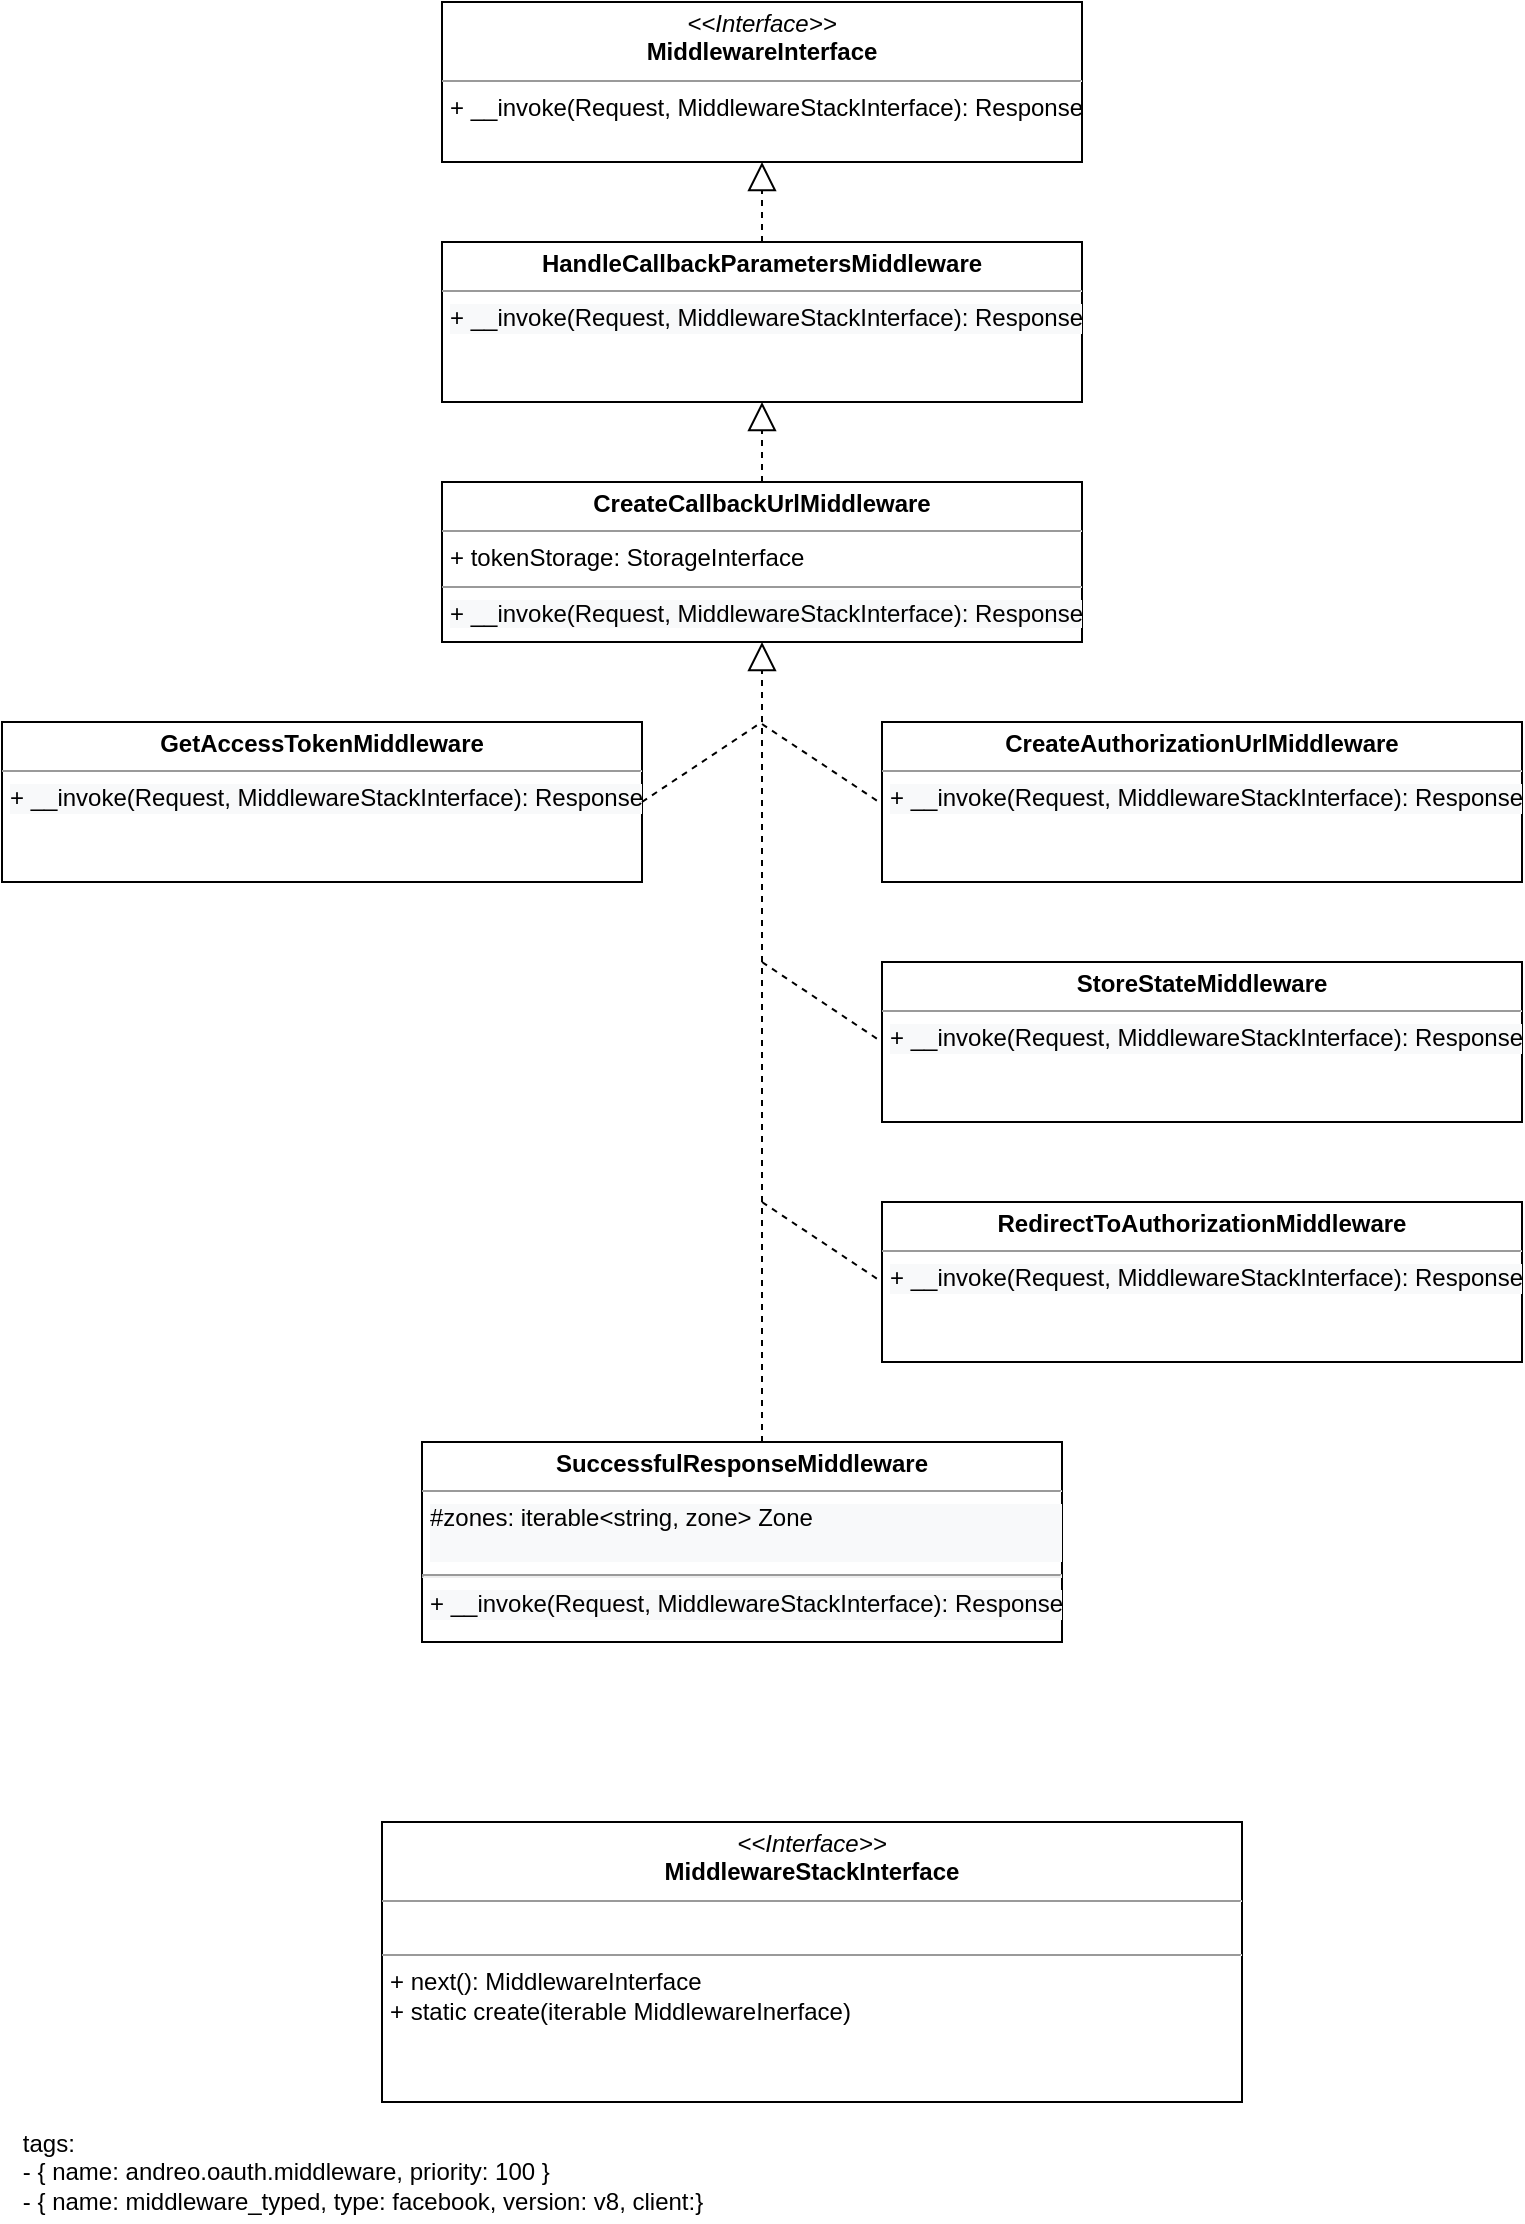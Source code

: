 <mxfile version="13.7.7" type="github" pages="4">
  <diagram id="qrGcWWRsO0BOdbryA6Jo" name="middleware">
    <mxGraphModel dx="1372" dy="774" grid="1" gridSize="10" guides="1" tooltips="1" connect="1" arrows="1" fold="1" page="1" pageScale="1" pageWidth="827" pageHeight="1169" math="0" shadow="0">
      <root>
        <mxCell id="0" />
        <mxCell id="1" parent="0" />
        <mxCell id="8NeAwoeYT95xqPQiHcfP-7" value="&lt;p style=&quot;margin: 0px ; margin-top: 4px ; text-align: center&quot;&gt;&lt;i&gt;&amp;lt;&amp;lt;Interface&amp;gt;&amp;gt;&lt;/i&gt;&lt;br&gt;&lt;b&gt;MiddlewareInterface&lt;/b&gt;&lt;/p&gt;&lt;hr size=&quot;1&quot;&gt;&lt;p style=&quot;margin: 0px ; margin-left: 4px&quot;&gt;&lt;span&gt;+ __invoke(&lt;/span&gt;&lt;span style=&quot;font-family: &amp;#34;helvetica&amp;#34;&quot;&gt;Request&lt;/span&gt;&lt;span&gt;,&amp;nbsp;&lt;/span&gt;&lt;span style=&quot;font-family: &amp;#34;helvetica&amp;#34;&quot;&gt;MiddlewareStackInterface&lt;/span&gt;&lt;span&gt;): Response&lt;/span&gt;&lt;/p&gt;&amp;nbsp;&amp;nbsp;&lt;p style=&quot;margin: 0px ; margin-left: 4px&quot;&gt;&lt;br&gt;&lt;/p&gt;" style="verticalAlign=top;align=left;overflow=fill;fontSize=12;fontFamily=Helvetica;html=1;" parent="1" vertex="1">
          <mxGeometry x="220" width="320" height="80" as="geometry" />
        </mxCell>
        <mxCell id="437Ta0UJ8jdZ3Wq3ndbt-1" value="&lt;p style=&quot;margin: 0px ; margin-top: 4px ; text-align: center&quot;&gt;&lt;b&gt;CreateAuthorizationUrlMiddleware&lt;/b&gt;&lt;/p&gt;&lt;hr size=&quot;1&quot;&gt;&lt;p style=&quot;margin: 0px ; margin-left: 4px&quot;&gt;&lt;/p&gt;&lt;p style=&quot;margin: 0px ; margin-left: 4px&quot;&gt;&lt;span style=&quot;color: rgb(0 , 0 , 0) ; font-family: &amp;#34;helvetica&amp;#34; ; font-size: 12px ; font-style: normal ; font-weight: 400 ; letter-spacing: normal ; text-align: left ; text-indent: 0px ; text-transform: none ; word-spacing: 0px ; background-color: rgb(248 , 249 , 250) ; float: none ; display: inline&quot;&gt;&lt;/span&gt;&lt;/p&gt;&lt;p style=&quot;color: rgb(0 , 0 , 0) ; font-family: &amp;#34;helvetica&amp;#34; ; font-size: 12px ; font-style: normal ; font-weight: 400 ; letter-spacing: normal ; text-align: left ; text-indent: 0px ; text-transform: none ; word-spacing: 0px ; background-color: rgb(248 , 249 , 250) ; margin: 0px 0px 0px 4px&quot;&gt;&lt;span&gt;+ __invoke(&lt;/span&gt;Request&lt;span&gt;,&amp;nbsp;&lt;/span&gt;MiddlewareStackInterface&lt;span&gt;): ResponseInterface&lt;/span&gt;&lt;/p&gt;" style="verticalAlign=top;align=left;overflow=fill;fontSize=12;fontFamily=Helvetica;html=1;" parent="1" vertex="1">
          <mxGeometry x="440" y="360" width="320" height="80" as="geometry" />
        </mxCell>
        <mxCell id="437Ta0UJ8jdZ3Wq3ndbt-2" value="&lt;p style=&quot;margin: 0px ; margin-top: 4px ; text-align: center&quot;&gt;&lt;b&gt;StoreStateMiddleware&lt;/b&gt;&lt;/p&gt;&lt;hr size=&quot;1&quot;&gt;&lt;p style=&quot;margin: 0px ; margin-left: 4px&quot;&gt;&lt;/p&gt;&lt;p style=&quot;margin: 0px ; margin-left: 4px&quot;&gt;&lt;span style=&quot;color: rgb(0 , 0 , 0) ; font-family: &amp;#34;helvetica&amp;#34; ; font-size: 12px ; font-style: normal ; font-weight: 400 ; letter-spacing: normal ; text-align: left ; text-indent: 0px ; text-transform: none ; word-spacing: 0px ; background-color: rgb(248 , 249 , 250) ; float: none ; display: inline&quot;&gt;&lt;/span&gt;&lt;/p&gt;&lt;p style=&quot;color: rgb(0 , 0 , 0) ; font-family: &amp;#34;helvetica&amp;#34; ; font-size: 12px ; font-style: normal ; font-weight: 400 ; letter-spacing: normal ; text-align: left ; text-indent: 0px ; text-transform: none ; word-spacing: 0px ; background-color: rgb(248 , 249 , 250) ; margin: 0px 0px 0px 4px&quot;&gt;&lt;span&gt;+ __invoke(&lt;/span&gt;Request&lt;span&gt;,&amp;nbsp;&lt;/span&gt;MiddlewareStackInterface&lt;span&gt;): ResponseInterface&lt;/span&gt;&lt;/p&gt;" style="verticalAlign=top;align=left;overflow=fill;fontSize=12;fontFamily=Helvetica;html=1;" parent="1" vertex="1">
          <mxGeometry x="440" y="480" width="320" height="80" as="geometry" />
        </mxCell>
        <mxCell id="437Ta0UJ8jdZ3Wq3ndbt-17" value="" style="endArrow=block;dashed=1;endFill=0;endSize=12;html=1;entryX=0.5;entryY=1;entryDx=0;entryDy=0;" parent="1" target="c0_8Wl3W00QT2Rh3ec4e-10" edge="1">
          <mxGeometry width="160" relative="1" as="geometry">
            <mxPoint x="380" y="720" as="sourcePoint" />
            <mxPoint x="379" y="370" as="targetPoint" />
          </mxGeometry>
        </mxCell>
        <mxCell id="nZNE6GQDTucfdXVpyQp9-2" value="&lt;p style=&quot;margin: 0px ; margin-top: 4px ; text-align: center&quot;&gt;&lt;b&gt;GetAccessTokenMiddleware&lt;/b&gt;&lt;/p&gt;&lt;hr size=&quot;1&quot;&gt;&lt;p style=&quot;margin: 0px ; margin-left: 4px&quot;&gt;&lt;/p&gt;&lt;p style=&quot;margin: 0px ; margin-left: 4px&quot;&gt;&lt;span style=&quot;color: rgb(0 , 0 , 0) ; font-family: &amp;#34;helvetica&amp;#34; ; font-size: 12px ; font-style: normal ; font-weight: 400 ; letter-spacing: normal ; text-align: left ; text-indent: 0px ; text-transform: none ; word-spacing: 0px ; background-color: rgb(248 , 249 , 250) ; float: none ; display: inline&quot;&gt;&lt;/span&gt;&lt;/p&gt;&lt;p style=&quot;color: rgb(0 , 0 , 0) ; font-family: &amp;#34;helvetica&amp;#34; ; font-size: 12px ; font-style: normal ; letter-spacing: normal ; text-align: left ; text-indent: 0px ; text-transform: none ; word-spacing: 0px ; background-color: rgb(248 , 249 , 250) ; margin: 0px 0px 0px 4px ; font-weight: 400&quot;&gt;&lt;span&gt;+ __invoke(&lt;/span&gt;Request&lt;span&gt;,&amp;nbsp;&lt;/span&gt;MiddlewareStackInterface&lt;span&gt;): Response&lt;/span&gt;&lt;/p&gt;" style="verticalAlign=top;align=left;overflow=fill;fontSize=12;fontFamily=Helvetica;html=1;" parent="1" vertex="1">
          <mxGeometry y="360" width="320" height="80" as="geometry" />
        </mxCell>
        <mxCell id="c0_8Wl3W00QT2Rh3ec4e-10" value="&lt;p style=&quot;margin: 0px ; margin-top: 4px ; text-align: center&quot;&gt;&lt;b&gt;CreateCallbackUrlMiddleware&lt;/b&gt;&lt;/p&gt;&lt;hr size=&quot;1&quot;&gt;&lt;p style=&quot;margin: 0px ; margin-left: 4px&quot;&gt;+ tokenStorage: StorageInterface&lt;/p&gt;&lt;hr size=&quot;1&quot;&gt;&lt;p style=&quot;margin: 0px ; margin-left: 4px&quot;&gt;&lt;span style=&quot;color: rgb(0 , 0 , 0) ; font-family: &amp;#34;helvetica&amp;#34; ; font-size: 12px ; font-style: normal ; font-weight: 400 ; letter-spacing: normal ; text-align: left ; text-indent: 0px ; text-transform: none ; word-spacing: 0px ; background-color: rgb(248 , 249 , 250) ; float: none ; display: inline&quot;&gt;&lt;/span&gt;&lt;/p&gt;&lt;p style=&quot;color: rgb(0 , 0 , 0) ; font-family: &amp;#34;helvetica&amp;#34; ; font-size: 12px ; font-style: normal ; font-weight: 400 ; letter-spacing: normal ; text-align: left ; text-indent: 0px ; text-transform: none ; word-spacing: 0px ; background-color: rgb(248 , 249 , 250) ; margin: 0px 0px 0px 4px&quot;&gt;&lt;span&gt;+ __invoke(&lt;/span&gt;Request&lt;span&gt;,&amp;nbsp;&lt;/span&gt;MiddlewareStackInterface&lt;span&gt;): Response&lt;/span&gt;&lt;/p&gt;" style="verticalAlign=top;align=left;overflow=fill;fontSize=12;fontFamily=Helvetica;html=1;" parent="1" vertex="1">
          <mxGeometry x="220" y="240" width="320" height="80" as="geometry" />
        </mxCell>
        <mxCell id="r6jDAVwYO0hfleiq5wBw-2" value="&lt;p style=&quot;margin: 0px ; margin-top: 4px ; text-align: center&quot;&gt;&lt;b&gt;HandleCallbackParametersMiddleware&lt;/b&gt;&lt;/p&gt;&lt;hr size=&quot;1&quot;&gt;&lt;p style=&quot;margin: 0px ; margin-left: 4px&quot;&gt;&lt;/p&gt;&lt;p style=&quot;margin: 0px ; margin-left: 4px&quot;&gt;&lt;span style=&quot;color: rgb(0 , 0 , 0) ; font-family: &amp;#34;helvetica&amp;#34; ; font-size: 12px ; font-style: normal ; font-weight: 400 ; letter-spacing: normal ; text-align: left ; text-indent: 0px ; text-transform: none ; word-spacing: 0px ; background-color: rgb(248 , 249 , 250) ; float: none ; display: inline&quot;&gt;&lt;/span&gt;&lt;/p&gt;&lt;p style=&quot;color: rgb(0 , 0 , 0) ; font-family: &amp;#34;helvetica&amp;#34; ; font-size: 12px ; font-style: normal ; font-weight: 400 ; letter-spacing: normal ; text-align: left ; text-indent: 0px ; text-transform: none ; word-spacing: 0px ; background-color: rgb(248 , 249 , 250) ; margin: 0px 0px 0px 4px&quot;&gt;&lt;span&gt;+ __invoke(&lt;/span&gt;Request&lt;span&gt;,&amp;nbsp;&lt;/span&gt;MiddlewareStackInterface&lt;span&gt;): Response&lt;/span&gt;&lt;/p&gt;" style="verticalAlign=top;align=left;overflow=fill;fontSize=12;fontFamily=Helvetica;html=1;" parent="1" vertex="1">
          <mxGeometry x="220" y="120" width="320" height="80" as="geometry" />
        </mxCell>
        <mxCell id="r6jDAVwYO0hfleiq5wBw-3" value="" style="endArrow=none;dashed=1;html=1;exitX=1;exitY=0.5;exitDx=0;exitDy=0;" parent="1" edge="1">
          <mxGeometry width="50" height="50" relative="1" as="geometry">
            <mxPoint x="320" y="400" as="sourcePoint" />
            <mxPoint x="380" y="360" as="targetPoint" />
            <Array as="points">
              <mxPoint x="380" y="360" />
            </Array>
          </mxGeometry>
        </mxCell>
        <mxCell id="e-9hSjDoJG54hJrePVRK-1" value="&lt;p style=&quot;margin: 0px ; margin-top: 4px ; text-align: center&quot;&gt;&lt;i&gt;&amp;lt;&amp;lt;Interface&amp;gt;&amp;gt;&lt;/i&gt;&lt;br&gt;&lt;b&gt;MiddlewareStackInterface&lt;/b&gt;&lt;/p&gt;&lt;hr size=&quot;1&quot;&gt;&lt;p style=&quot;margin: 0px ; margin-left: 4px&quot;&gt;&lt;br&gt;&lt;/p&gt;&lt;hr size=&quot;1&quot;&gt;&lt;p style=&quot;margin: 0px ; margin-left: 4px&quot;&gt;+ next(): MiddlewareInterface&lt;/p&gt;&lt;p style=&quot;margin: 0px ; margin-left: 4px&quot;&gt;+ static create(iterable MiddlewareInerface)&lt;/p&gt;" style="verticalAlign=top;align=left;overflow=fill;fontSize=12;fontFamily=Helvetica;html=1;" parent="1" vertex="1">
          <mxGeometry x="190" y="910" width="430" height="140" as="geometry" />
        </mxCell>
        <mxCell id="r052qXKX62Mtbz9yXFSF-1" value="&lt;p style=&quot;margin: 0px ; margin-top: 4px ; text-align: center&quot;&gt;&lt;b&gt;RedirectToAuthorizationMiddleware&lt;/b&gt;&lt;/p&gt;&lt;hr size=&quot;1&quot;&gt;&lt;p style=&quot;margin: 0px ; margin-left: 4px&quot;&gt;&lt;/p&gt;&lt;p style=&quot;margin: 0px ; margin-left: 4px&quot;&gt;&lt;span style=&quot;color: rgb(0 , 0 , 0) ; font-family: &amp;#34;helvetica&amp;#34; ; font-size: 12px ; font-style: normal ; font-weight: 400 ; letter-spacing: normal ; text-align: left ; text-indent: 0px ; text-transform: none ; word-spacing: 0px ; background-color: rgb(248 , 249 , 250) ; float: none ; display: inline&quot;&gt;&lt;/span&gt;&lt;/p&gt;&lt;p style=&quot;color: rgb(0 , 0 , 0) ; font-family: &amp;#34;helvetica&amp;#34; ; font-size: 12px ; font-style: normal ; font-weight: 400 ; letter-spacing: normal ; text-align: left ; text-indent: 0px ; text-transform: none ; word-spacing: 0px ; background-color: rgb(248 , 249 , 250) ; margin: 0px 0px 0px 4px&quot;&gt;&lt;span&gt;+ __invoke(&lt;/span&gt;Request&lt;span&gt;,&amp;nbsp;&lt;/span&gt;MiddlewareStackInterface&lt;span&gt;): ResponseInterface&lt;/span&gt;&lt;/p&gt;" style="verticalAlign=top;align=left;overflow=fill;fontSize=12;fontFamily=Helvetica;html=1;" parent="1" vertex="1">
          <mxGeometry x="440" y="600" width="320" height="80" as="geometry" />
        </mxCell>
        <mxCell id="r052qXKX62Mtbz9yXFSF-2" value="" style="endArrow=none;dashed=1;html=1;entryX=0;entryY=0.5;entryDx=0;entryDy=0;entryPerimeter=0;" parent="1" edge="1">
          <mxGeometry width="50" height="50" relative="1" as="geometry">
            <mxPoint x="380" y="361" as="sourcePoint" />
            <mxPoint x="440" y="401" as="targetPoint" />
          </mxGeometry>
        </mxCell>
        <mxCell id="r052qXKX62Mtbz9yXFSF-3" value="&lt;p style=&quot;margin: 0px ; margin-top: 4px ; text-align: center&quot;&gt;&lt;b&gt;SuccessfulResponseMiddleware&lt;/b&gt;&lt;/p&gt;&lt;hr size=&quot;1&quot;&gt;&lt;p style=&quot;margin: 0px ; margin-left: 4px&quot;&gt;&lt;/p&gt;&lt;p style=&quot;margin: 0px ; margin-left: 4px&quot;&gt;&lt;span style=&quot;color: rgb(0 , 0 , 0) ; font-family: &amp;#34;helvetica&amp;#34; ; font-size: 12px ; font-style: normal ; font-weight: 400 ; letter-spacing: normal ; text-align: left ; text-indent: 0px ; text-transform: none ; word-spacing: 0px ; background-color: rgb(248 , 249 , 250) ; float: none ; display: inline&quot;&gt;&lt;/span&gt;&lt;/p&gt;&lt;p style=&quot;color: rgb(0 , 0 , 0) ; font-family: &amp;#34;helvetica&amp;#34; ; font-size: 12px ; font-style: normal ; font-weight: 400 ; letter-spacing: normal ; text-align: left ; text-indent: 0px ; text-transform: none ; word-spacing: 0px ; background-color: rgb(248 , 249 , 250) ; margin: 0px 0px 0px 4px&quot;&gt;&lt;span&gt;#zones: iterable&amp;lt;string, zone&amp;gt; Zone&lt;/span&gt;&lt;/p&gt;&lt;p style=&quot;color: rgb(0 , 0 , 0) ; font-family: &amp;#34;helvetica&amp;#34; ; font-size: 12px ; font-style: normal ; font-weight: 400 ; letter-spacing: normal ; text-align: left ; text-indent: 0px ; text-transform: none ; word-spacing: 0px ; background-color: rgb(248 , 249 , 250) ; margin: 0px 0px 0px 4px&quot;&gt;&lt;span&gt;&lt;br&gt;&lt;/span&gt;&lt;/p&gt;&lt;hr&gt;&lt;p style=&quot;color: rgb(0 , 0 , 0) ; font-family: &amp;#34;helvetica&amp;#34; ; font-size: 12px ; font-style: normal ; font-weight: 400 ; letter-spacing: normal ; text-align: left ; text-indent: 0px ; text-transform: none ; word-spacing: 0px ; background-color: rgb(248 , 249 , 250) ; margin: 0px 0px 0px 4px&quot;&gt;&lt;span&gt;+ __invoke(&lt;/span&gt;Request&lt;span&gt;, MiddlewareStackInterface): Response&lt;/span&gt;&lt;/p&gt;" style="verticalAlign=top;align=left;overflow=fill;fontSize=12;fontFamily=Helvetica;html=1;" parent="1" vertex="1">
          <mxGeometry x="210" y="720" width="320" height="100" as="geometry" />
        </mxCell>
        <mxCell id="W2OG-27qekLgkvWFRp7f-2" value="" style="endArrow=block;dashed=1;endFill=0;endSize=12;html=1;entryX=0.5;entryY=1;entryDx=0;entryDy=0;" parent="1" target="r6jDAVwYO0hfleiq5wBw-2" edge="1">
          <mxGeometry width="160" relative="1" as="geometry">
            <mxPoint x="380" y="240" as="sourcePoint" />
            <mxPoint x="450" y="200" as="targetPoint" />
          </mxGeometry>
        </mxCell>
        <mxCell id="W2OG-27qekLgkvWFRp7f-3" value="" style="endArrow=block;dashed=1;endFill=0;endSize=12;html=1;" parent="1" edge="1">
          <mxGeometry width="160" relative="1" as="geometry">
            <mxPoint x="380" y="120" as="sourcePoint" />
            <mxPoint x="380" y="80" as="targetPoint" />
          </mxGeometry>
        </mxCell>
        <mxCell id="W2OG-27qekLgkvWFRp7f-4" value="" style="endArrow=none;dashed=1;html=1;entryX=0;entryY=0.5;entryDx=0;entryDy=0;entryPerimeter=0;" parent="1" edge="1">
          <mxGeometry width="50" height="50" relative="1" as="geometry">
            <mxPoint x="380" y="480" as="sourcePoint" />
            <mxPoint x="440" y="520" as="targetPoint" />
          </mxGeometry>
        </mxCell>
        <mxCell id="W2OG-27qekLgkvWFRp7f-5" value="" style="endArrow=none;dashed=1;html=1;entryX=0;entryY=0.5;entryDx=0;entryDy=0;entryPerimeter=0;" parent="1" edge="1">
          <mxGeometry width="50" height="50" relative="1" as="geometry">
            <mxPoint x="380" y="600" as="sourcePoint" />
            <mxPoint x="440" y="640" as="targetPoint" />
          </mxGeometry>
        </mxCell>
        <mxCell id="b2DcZaQM519cRzzxA0Xs-3" value="&lt;div style=&quot;text-align: left&quot;&gt;&lt;span&gt;tags:&lt;/span&gt;&lt;/div&gt;&lt;div style=&quot;text-align: left&quot;&gt;&lt;span&gt;- { name: andreo.oauth.middleware, priority: 100 }&lt;/span&gt;&lt;/div&gt;- { name: middleware_typed, type: facebook, version: v8, client:}" style="text;html=1;align=center;verticalAlign=middle;resizable=0;points=[];autosize=1;" vertex="1" parent="1">
          <mxGeometry y="1060" width="360" height="50" as="geometry" />
        </mxCell>
      </root>
    </mxGraphModel>
  </diagram>
  <diagram id="M2JfEKzDx_tz9FU8B0R7" name="client">
    <mxGraphModel dx="1372" dy="774" grid="1" gridSize="10" guides="1" tooltips="1" connect="1" arrows="1" fold="1" page="1" pageScale="1" pageWidth="827" pageHeight="1169" math="0" shadow="0">
      <root>
        <mxCell id="DypgrRha4IE7cXeJhuj2-0" />
        <mxCell id="DypgrRha4IE7cXeJhuj2-1" parent="DypgrRha4IE7cXeJhuj2-0" />
        <mxCell id="DypgrRha4IE7cXeJhuj2-4" value="&lt;p style=&quot;margin: 0px ; margin-top: 4px ; text-align: center&quot;&gt;&lt;i&gt;&amp;lt;&amp;lt;Interface&amp;gt;&amp;gt;&lt;/i&gt;&lt;br&gt;&lt;b&gt;OAuthAuthorizeControllerInterface&lt;/b&gt;&lt;br&gt;&lt;/p&gt;&lt;p style=&quot;margin: 0px ; margin-left: 4px&quot;&gt;&lt;br&gt;&lt;/p&gt;&lt;hr size=&quot;1&quot;&gt;&lt;p style=&quot;margin: 0px ; margin-left: 4px&quot;&gt;+ authorize(Request, ClientInterface): ResponseInterface&lt;br&gt;&lt;br&gt;&lt;/p&gt;" style="verticalAlign=top;align=left;overflow=fill;fontSize=12;fontFamily=Helvetica;html=1;" parent="DypgrRha4IE7cXeJhuj2-1" vertex="1">
          <mxGeometry x="20" y="970" width="380" height="98" as="geometry" />
        </mxCell>
        <mxCell id="RHcquoMPSxeYPx1MUtJD-0" value="andreo.oauth.api_connector.handler.$client.$zone" style="text;html=1;strokeColor=none;fillColor=none;align=center;verticalAlign=middle;whiteSpace=wrap;rounded=0;" parent="DypgrRha4IE7cXeJhuj2-1" vertex="1">
          <mxGeometry x="110" y="930" width="160" height="20" as="geometry" />
        </mxCell>
        <mxCell id="he7r-L6BCiGIH9qL0kHz-1" value="&lt;p style=&quot;margin: 0px ; margin-top: 4px ; text-align: center&quot;&gt;&lt;b&gt;Client&lt;/b&gt;&lt;/p&gt;&lt;hr size=&quot;1&quot;&gt;&lt;p style=&quot;margin: 0px ; margin-left: 4px&quot;&gt;# attributes: Attributes&lt;/p&gt;&lt;p style=&quot;margin: 0px ; margin-left: 4px&quot;&gt;# middleware: iterable MiddlewareInterface&lt;br&gt;&lt;/p&gt;&lt;p style=&quot;margin: 0px ; margin-left: 4px&quot;&gt;&lt;br&gt;&lt;/p&gt;&lt;hr size=&quot;1&quot;&gt;&lt;p style=&quot;margin: 0px ; margin-left: 4px&quot;&gt;+ connect(Request): Response&lt;/p&gt;" style="verticalAlign=top;align=left;overflow=fill;fontSize=12;fontFamily=Helvetica;html=1;" parent="DypgrRha4IE7cXeJhuj2-1" vertex="1">
          <mxGeometry x="150" y="560" width="440" height="145" as="geometry" />
        </mxCell>
        <mxCell id="fW1HroBtiJ9wvMhiZDfj-0" value="&lt;p style=&quot;margin: 0px ; margin-top: 4px ; text-align: center&quot;&gt;&lt;b&gt;ClientFactoryInterface&lt;/b&gt;&lt;/p&gt;&lt;hr size=&quot;1&quot;&gt;&lt;p style=&quot;margin: 0px 0px 0px 4px&quot;&gt;# middleware: iterable MiddlewareInterface&lt;br&gt;&lt;/p&gt;&lt;p style=&quot;margin: 0px 0px 0px 4px&quot;&gt;&lt;br&gt;&lt;/p&gt;&lt;hr size=&quot;1&quot;&gt;&lt;p style=&quot;margin: 0px ; margin-left: 4px&quot;&gt;+ create(Attributes, iterable&amp;lt;MiddlewareInterface&amp;gt;): Client&lt;/p&gt;" style="verticalAlign=top;align=left;overflow=fill;fontSize=12;fontFamily=Helvetica;html=1;" vertex="1" parent="DypgrRha4IE7cXeJhuj2-1">
          <mxGeometry x="140" y="270" width="520" height="160" as="geometry" />
        </mxCell>
      </root>
    </mxGraphModel>
  </diagram>
  <diagram id="eVetJYscSYdyF3uCFjhy" name="client_provider">
    <mxGraphModel dx="1372" dy="774" grid="1" gridSize="10" guides="1" tooltips="1" connect="1" arrows="1" fold="1" page="1" pageScale="1" pageWidth="827" pageHeight="1169" math="0" shadow="0">
      <root>
        <mxCell id="qNI3BiPmctWmxEta-UWh-0" />
        <mxCell id="qNI3BiPmctWmxEta-UWh-1" parent="qNI3BiPmctWmxEta-UWh-0" />
        <mxCell id="MLkvvRrYY4wZWFheBYQz-10" value="&lt;p style=&quot;margin: 0px ; margin-top: 4px ; text-align: center&quot;&gt;&lt;b&gt;ClientProviderInterface&lt;/b&gt;&lt;/p&gt;&lt;hr size=&quot;1&quot;&gt;&lt;p style=&quot;margin: 0px ; margin-left: 4px&quot;&gt;&lt;span&gt;+ static getType(): string;&lt;/span&gt;&lt;br&gt;&lt;/p&gt;&lt;p style=&quot;margin: 0px ; margin-left: 4px&quot;&gt;+ static getVersion(): string;&lt;/p&gt;&lt;p style=&quot;margin: 0px ; margin-left: 4px&quot;&gt;&lt;span&gt;+ static getAuthorizationUrl(): string;&lt;/span&gt;&lt;/p&gt;&lt;p style=&quot;margin: 0px ; margin-left: 4px&quot;&gt;&lt;span&gt;+ static getApiUri(): string;&lt;/span&gt;&lt;/p&gt;" style="verticalAlign=top;align=left;overflow=fill;fontSize=12;fontFamily=Helvetica;html=1;" parent="qNI3BiPmctWmxEta-UWh-1" vertex="1">
          <mxGeometry x="400" y="110" width="240" height="110" as="geometry" />
        </mxCell>
        <mxCell id="MLkvvRrYY4wZWFheBYQz-13" value="&lt;p style=&quot;margin: 0px ; margin-top: 4px ; text-align: center&quot;&gt;&lt;b&gt;ApiConfigProviderFactory&lt;/b&gt;&lt;/p&gt;&lt;hr size=&quot;1&quot;&gt;&lt;p style=&quot;margin: 0px ; margin-left: 4px&quot;&gt;+ providers: iterable ClientProviderInterface&lt;/p&gt;&lt;hr size=&quot;1&quot;&gt;&lt;p style=&quot;margin: 0px ; margin-left: 4px&quot;&gt;+ create(string type, string version): Type&lt;/p&gt;" style="verticalAlign=top;align=left;overflow=fill;fontSize=12;fontFamily=Helvetica;html=1;" parent="qNI3BiPmctWmxEta-UWh-1" vertex="1">
          <mxGeometry x="400" y="310" width="270" height="150" as="geometry" />
        </mxCell>
        <mxCell id="MLkvvRrYY4wZWFheBYQz-14" value="&lt;p style=&quot;margin: 0px ; margin-top: 4px ; text-align: center&quot;&gt;&lt;b&gt;OAuthApiConfigProviderAdapter&lt;/b&gt;&lt;/p&gt;&lt;hr size=&quot;1&quot;&gt;&lt;p style=&quot;margin: 0px ; margin-left: 4px&quot;&gt;&lt;/p&gt;&lt;p style=&quot;margin: 0px ; margin-left: 4px&quot;&gt;+ static createFrom(): self&lt;/p&gt;&lt;p style=&quot;margin: 0px ; margin-left: 4px&quot;&gt;+ getConfig(): array;&lt;/p&gt;" style="verticalAlign=top;align=left;overflow=fill;fontSize=12;fontFamily=Helvetica;html=1;" parent="qNI3BiPmctWmxEta-UWh-1" vertex="1">
          <mxGeometry x="50" y="450" width="240" height="110" as="geometry" />
        </mxCell>
        <mxCell id="MLkvvRrYY4wZWFheBYQz-15" value="" style="endArrow=block;dashed=1;endFill=0;endSize=12;html=1;exitX=0.341;exitY=-0.022;exitDx=0;exitDy=0;exitPerimeter=0;" parent="qNI3BiPmctWmxEta-UWh-1" edge="1">
          <mxGeometry width="160" relative="1" as="geometry">
            <mxPoint x="169.57" y="448.02" as="sourcePoint" />
            <mxPoint x="169.5" y="380" as="targetPoint" />
          </mxGeometry>
        </mxCell>
        <mxCell id="MLkvvRrYY4wZWFheBYQz-17" value="«interface»&lt;br&gt;&lt;b&gt;ConfigProviderInterface&lt;/b&gt;" style="html=1;" parent="qNI3BiPmctWmxEta-UWh-1" vertex="1">
          <mxGeometry x="90" y="340" width="160" height="40" as="geometry" />
        </mxCell>
      </root>
    </mxGraphModel>
  </diagram>
  <diagram id="nbr7e23JZk93sRibJHje" name="attributes">
    <mxGraphModel dx="1372" dy="774" grid="1" gridSize="10" guides="1" tooltips="1" connect="1" arrows="1" fold="1" page="1" pageScale="1" pageWidth="827" pageHeight="1169" math="0" shadow="0">
      <root>
        <mxCell id="hoqNiBcHnnEIjC_Bq6Cs-0" />
        <mxCell id="hoqNiBcHnnEIjC_Bq6Cs-1" parent="hoqNiBcHnnEIjC_Bq6Cs-0" />
        <mxCell id="pKaQQtrDJWm8aXvYu9V3-11" value="Attributes" style="swimlane;fontStyle=1;align=center;verticalAlign=top;childLayout=stackLayout;horizontal=1;startSize=26;horizontalStack=0;resizeParent=1;resizeParentMax=0;resizeLast=0;collapsible=1;marginBottom=0;strokeColor=#000000;" vertex="1" parent="hoqNiBcHnnEIjC_Bq6Cs-1">
          <mxGeometry x="50" y="40" width="320" height="248" as="geometry" />
        </mxCell>
        <mxCell id="pKaQQtrDJWm8aXvYu9V3-12" value="# clientId: ClientId&#xa;# clientSecret: ClientSecret;&#xa;# authorizationUrl;&#xa;# callbackUrl: CallbackUrl&#xa;# callbackParameters: CallbackParameters;&#xa;" style="text;strokeColor=none;fillColor=none;align=left;verticalAlign=top;spacingLeft=4;spacingRight=4;overflow=hidden;rotatable=0;points=[[0,0.5],[1,0.5]];portConstraint=eastwest;" vertex="1" parent="pKaQQtrDJWm8aXvYu9V3-11">
          <mxGeometry y="26" width="320" height="114" as="geometry" />
        </mxCell>
        <mxCell id="pKaQQtrDJWm8aXvYu9V3-13" value="" style="line;strokeWidth=1;fillColor=none;align=left;verticalAlign=middle;spacingTop=-1;spacingLeft=3;spacingRight=3;rotatable=0;labelPosition=right;points=[];portConstraint=eastwest;" vertex="1" parent="pKaQQtrDJWm8aXvYu9V3-11">
          <mxGeometry y="140" width="320" height="8" as="geometry" />
        </mxCell>
        <mxCell id="pKaQQtrDJWm8aXvYu9V3-14" value="+ static fromOptions(array $options): self" style="text;strokeColor=none;fillColor=none;align=left;verticalAlign=top;spacingLeft=4;spacingRight=4;overflow=hidden;rotatable=0;points=[[0,0.5],[1,0.5]];portConstraint=eastwest;" vertex="1" parent="pKaQQtrDJWm8aXvYu9V3-11">
          <mxGeometry y="148" width="320" height="100" as="geometry" />
        </mxCell>
        <mxCell id="hr4nsinEFF3bdulpwLFc-4" value="Zone" style="swimlane;fontStyle=1;align=center;verticalAlign=top;childLayout=stackLayout;horizontal=1;startSize=26;horizontalStack=0;resizeParent=1;resizeParentMax=0;resizeLast=0;collapsible=1;marginBottom=0;" vertex="1" parent="hoqNiBcHnnEIjC_Bq6Cs-1">
          <mxGeometry x="520" y="370" width="240" height="90" as="geometry" />
        </mxCell>
        <mxCell id="hr4nsinEFF3bdulpwLFc-5" value="# successfulResponseURI&#xa;# id: ZoneId" style="text;strokeColor=none;fillColor=none;align=left;verticalAlign=top;spacingLeft=4;spacingRight=4;overflow=hidden;rotatable=0;points=[[0,0.5],[1,0.5]];portConstraint=eastwest;" vertex="1" parent="hr4nsinEFF3bdulpwLFc-4">
          <mxGeometry y="26" width="240" height="64" as="geometry" />
        </mxCell>
        <mxCell id="hr4nsinEFF3bdulpwLFc-0" value="CallbackUrl" style="swimlane;fontStyle=1;align=center;verticalAlign=top;childLayout=stackLayout;horizontal=1;startSize=26;horizontalStack=0;resizeParent=1;resizeParentMax=0;resizeLast=0;collapsible=1;marginBottom=0;" vertex="1" parent="hoqNiBcHnnEIjC_Bq6Cs-1">
          <mxGeometry x="580" y="50" width="160" height="140" as="geometry" />
        </mxCell>
        <mxCell id="hr4nsinEFF3bdulpwLFc-1" value="# uri: string&#xa;# state: State" style="text;strokeColor=none;fillColor=none;align=left;verticalAlign=top;spacingLeft=4;spacingRight=4;overflow=hidden;rotatable=0;points=[[0,0.5],[1,0.5]];portConstraint=eastwest;" vertex="1" parent="hr4nsinEFF3bdulpwLFc-0">
          <mxGeometry y="26" width="160" height="44" as="geometry" />
        </mxCell>
        <mxCell id="hr4nsinEFF3bdulpwLFc-2" value="" style="line;strokeWidth=1;fillColor=none;align=left;verticalAlign=middle;spacingTop=-1;spacingLeft=3;spacingRight=3;rotatable=0;labelPosition=right;points=[];portConstraint=eastwest;" vertex="1" parent="hr4nsinEFF3bdulpwLFc-0">
          <mxGeometry y="70" width="160" height="8" as="geometry" />
        </mxCell>
        <mxCell id="hr4nsinEFF3bdulpwLFc-3" value="+ withClientId(ClientId): self&#xa;+ withState(State): self" style="text;strokeColor=none;fillColor=none;align=left;verticalAlign=top;spacingLeft=4;spacingRight=4;overflow=hidden;rotatable=0;points=[[0,0.5],[1,0.5]];portConstraint=eastwest;" vertex="1" parent="hr4nsinEFF3bdulpwLFc-0">
          <mxGeometry y="78" width="160" height="62" as="geometry" />
        </mxCell>
      </root>
    </mxGraphModel>
  </diagram>
</mxfile>
